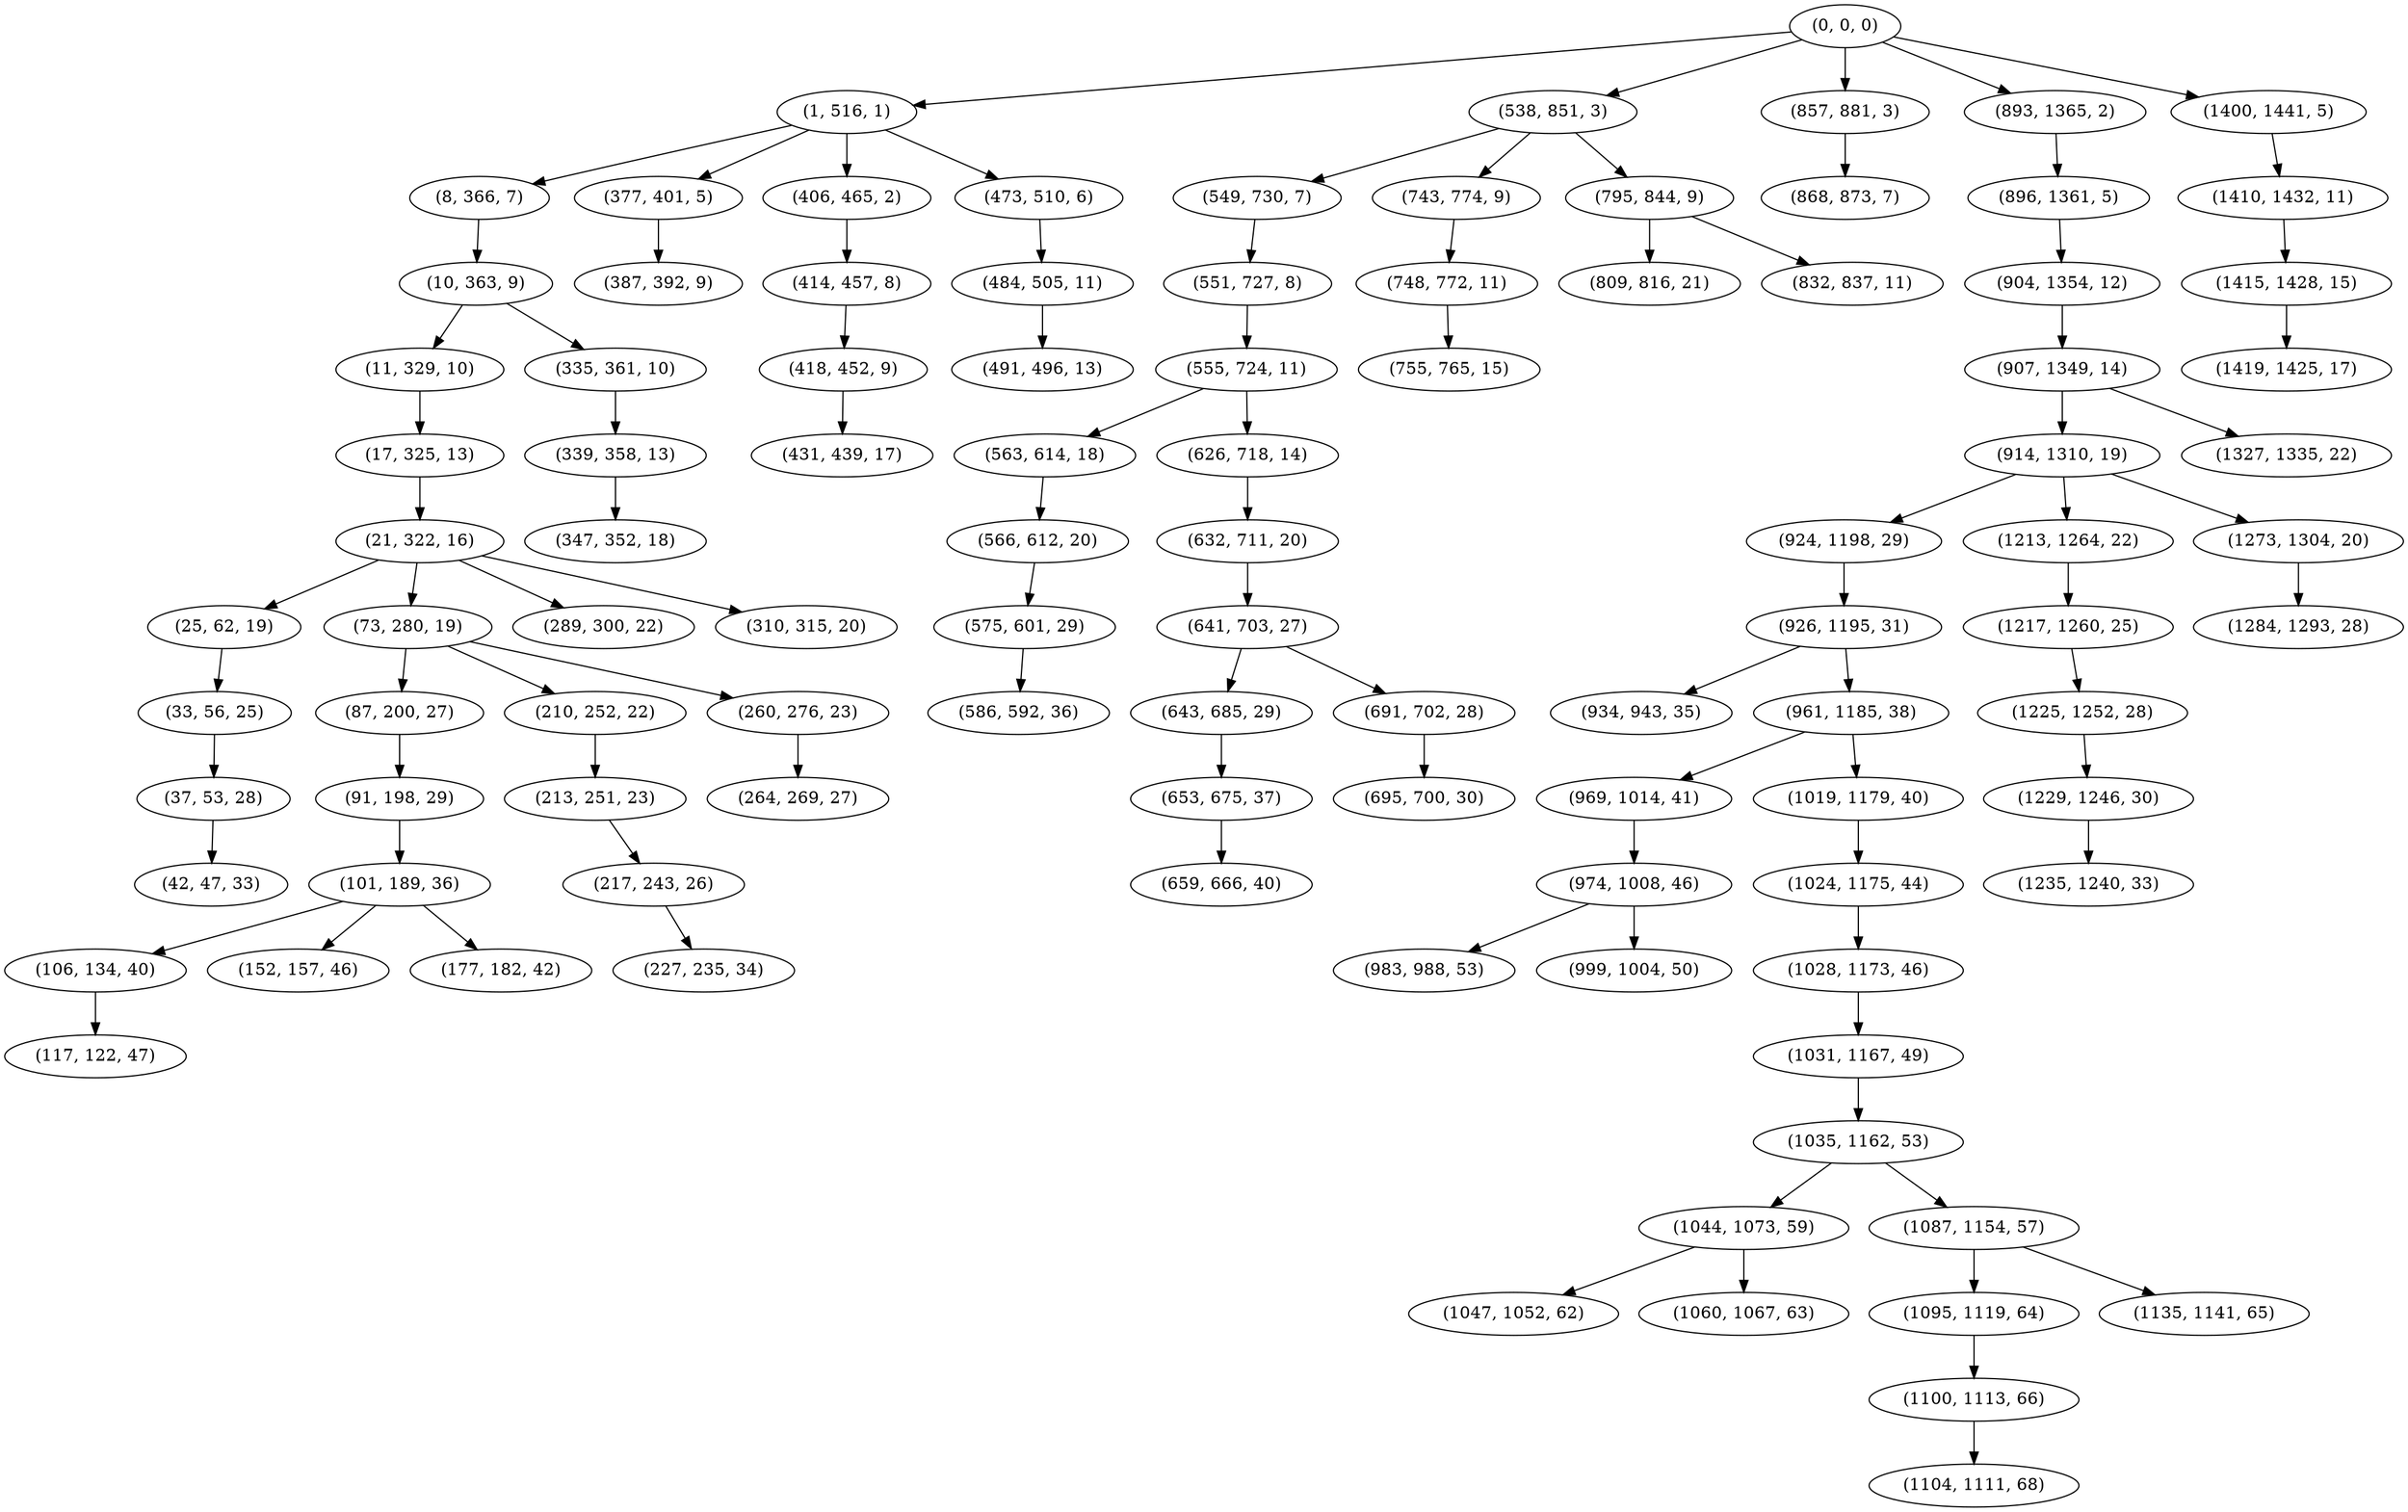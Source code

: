 digraph tree {
    "(0, 0, 0)";
    "(1, 516, 1)";
    "(8, 366, 7)";
    "(10, 363, 9)";
    "(11, 329, 10)";
    "(17, 325, 13)";
    "(21, 322, 16)";
    "(25, 62, 19)";
    "(33, 56, 25)";
    "(37, 53, 28)";
    "(42, 47, 33)";
    "(73, 280, 19)";
    "(87, 200, 27)";
    "(91, 198, 29)";
    "(101, 189, 36)";
    "(106, 134, 40)";
    "(117, 122, 47)";
    "(152, 157, 46)";
    "(177, 182, 42)";
    "(210, 252, 22)";
    "(213, 251, 23)";
    "(217, 243, 26)";
    "(227, 235, 34)";
    "(260, 276, 23)";
    "(264, 269, 27)";
    "(289, 300, 22)";
    "(310, 315, 20)";
    "(335, 361, 10)";
    "(339, 358, 13)";
    "(347, 352, 18)";
    "(377, 401, 5)";
    "(387, 392, 9)";
    "(406, 465, 2)";
    "(414, 457, 8)";
    "(418, 452, 9)";
    "(431, 439, 17)";
    "(473, 510, 6)";
    "(484, 505, 11)";
    "(491, 496, 13)";
    "(538, 851, 3)";
    "(549, 730, 7)";
    "(551, 727, 8)";
    "(555, 724, 11)";
    "(563, 614, 18)";
    "(566, 612, 20)";
    "(575, 601, 29)";
    "(586, 592, 36)";
    "(626, 718, 14)";
    "(632, 711, 20)";
    "(641, 703, 27)";
    "(643, 685, 29)";
    "(653, 675, 37)";
    "(659, 666, 40)";
    "(691, 702, 28)";
    "(695, 700, 30)";
    "(743, 774, 9)";
    "(748, 772, 11)";
    "(755, 765, 15)";
    "(795, 844, 9)";
    "(809, 816, 21)";
    "(832, 837, 11)";
    "(857, 881, 3)";
    "(868, 873, 7)";
    "(893, 1365, 2)";
    "(896, 1361, 5)";
    "(904, 1354, 12)";
    "(907, 1349, 14)";
    "(914, 1310, 19)";
    "(924, 1198, 29)";
    "(926, 1195, 31)";
    "(934, 943, 35)";
    "(961, 1185, 38)";
    "(969, 1014, 41)";
    "(974, 1008, 46)";
    "(983, 988, 53)";
    "(999, 1004, 50)";
    "(1019, 1179, 40)";
    "(1024, 1175, 44)";
    "(1028, 1173, 46)";
    "(1031, 1167, 49)";
    "(1035, 1162, 53)";
    "(1044, 1073, 59)";
    "(1047, 1052, 62)";
    "(1060, 1067, 63)";
    "(1087, 1154, 57)";
    "(1095, 1119, 64)";
    "(1100, 1113, 66)";
    "(1104, 1111, 68)";
    "(1135, 1141, 65)";
    "(1213, 1264, 22)";
    "(1217, 1260, 25)";
    "(1225, 1252, 28)";
    "(1229, 1246, 30)";
    "(1235, 1240, 33)";
    "(1273, 1304, 20)";
    "(1284, 1293, 28)";
    "(1327, 1335, 22)";
    "(1400, 1441, 5)";
    "(1410, 1432, 11)";
    "(1415, 1428, 15)";
    "(1419, 1425, 17)";
    "(0, 0, 0)" -> "(1, 516, 1)";
    "(0, 0, 0)" -> "(538, 851, 3)";
    "(0, 0, 0)" -> "(857, 881, 3)";
    "(0, 0, 0)" -> "(893, 1365, 2)";
    "(0, 0, 0)" -> "(1400, 1441, 5)";
    "(1, 516, 1)" -> "(8, 366, 7)";
    "(1, 516, 1)" -> "(377, 401, 5)";
    "(1, 516, 1)" -> "(406, 465, 2)";
    "(1, 516, 1)" -> "(473, 510, 6)";
    "(8, 366, 7)" -> "(10, 363, 9)";
    "(10, 363, 9)" -> "(11, 329, 10)";
    "(10, 363, 9)" -> "(335, 361, 10)";
    "(11, 329, 10)" -> "(17, 325, 13)";
    "(17, 325, 13)" -> "(21, 322, 16)";
    "(21, 322, 16)" -> "(25, 62, 19)";
    "(21, 322, 16)" -> "(73, 280, 19)";
    "(21, 322, 16)" -> "(289, 300, 22)";
    "(21, 322, 16)" -> "(310, 315, 20)";
    "(25, 62, 19)" -> "(33, 56, 25)";
    "(33, 56, 25)" -> "(37, 53, 28)";
    "(37, 53, 28)" -> "(42, 47, 33)";
    "(73, 280, 19)" -> "(87, 200, 27)";
    "(73, 280, 19)" -> "(210, 252, 22)";
    "(73, 280, 19)" -> "(260, 276, 23)";
    "(87, 200, 27)" -> "(91, 198, 29)";
    "(91, 198, 29)" -> "(101, 189, 36)";
    "(101, 189, 36)" -> "(106, 134, 40)";
    "(101, 189, 36)" -> "(152, 157, 46)";
    "(101, 189, 36)" -> "(177, 182, 42)";
    "(106, 134, 40)" -> "(117, 122, 47)";
    "(210, 252, 22)" -> "(213, 251, 23)";
    "(213, 251, 23)" -> "(217, 243, 26)";
    "(217, 243, 26)" -> "(227, 235, 34)";
    "(260, 276, 23)" -> "(264, 269, 27)";
    "(335, 361, 10)" -> "(339, 358, 13)";
    "(339, 358, 13)" -> "(347, 352, 18)";
    "(377, 401, 5)" -> "(387, 392, 9)";
    "(406, 465, 2)" -> "(414, 457, 8)";
    "(414, 457, 8)" -> "(418, 452, 9)";
    "(418, 452, 9)" -> "(431, 439, 17)";
    "(473, 510, 6)" -> "(484, 505, 11)";
    "(484, 505, 11)" -> "(491, 496, 13)";
    "(538, 851, 3)" -> "(549, 730, 7)";
    "(538, 851, 3)" -> "(743, 774, 9)";
    "(538, 851, 3)" -> "(795, 844, 9)";
    "(549, 730, 7)" -> "(551, 727, 8)";
    "(551, 727, 8)" -> "(555, 724, 11)";
    "(555, 724, 11)" -> "(563, 614, 18)";
    "(555, 724, 11)" -> "(626, 718, 14)";
    "(563, 614, 18)" -> "(566, 612, 20)";
    "(566, 612, 20)" -> "(575, 601, 29)";
    "(575, 601, 29)" -> "(586, 592, 36)";
    "(626, 718, 14)" -> "(632, 711, 20)";
    "(632, 711, 20)" -> "(641, 703, 27)";
    "(641, 703, 27)" -> "(643, 685, 29)";
    "(641, 703, 27)" -> "(691, 702, 28)";
    "(643, 685, 29)" -> "(653, 675, 37)";
    "(653, 675, 37)" -> "(659, 666, 40)";
    "(691, 702, 28)" -> "(695, 700, 30)";
    "(743, 774, 9)" -> "(748, 772, 11)";
    "(748, 772, 11)" -> "(755, 765, 15)";
    "(795, 844, 9)" -> "(809, 816, 21)";
    "(795, 844, 9)" -> "(832, 837, 11)";
    "(857, 881, 3)" -> "(868, 873, 7)";
    "(893, 1365, 2)" -> "(896, 1361, 5)";
    "(896, 1361, 5)" -> "(904, 1354, 12)";
    "(904, 1354, 12)" -> "(907, 1349, 14)";
    "(907, 1349, 14)" -> "(914, 1310, 19)";
    "(907, 1349, 14)" -> "(1327, 1335, 22)";
    "(914, 1310, 19)" -> "(924, 1198, 29)";
    "(914, 1310, 19)" -> "(1213, 1264, 22)";
    "(914, 1310, 19)" -> "(1273, 1304, 20)";
    "(924, 1198, 29)" -> "(926, 1195, 31)";
    "(926, 1195, 31)" -> "(934, 943, 35)";
    "(926, 1195, 31)" -> "(961, 1185, 38)";
    "(961, 1185, 38)" -> "(969, 1014, 41)";
    "(961, 1185, 38)" -> "(1019, 1179, 40)";
    "(969, 1014, 41)" -> "(974, 1008, 46)";
    "(974, 1008, 46)" -> "(983, 988, 53)";
    "(974, 1008, 46)" -> "(999, 1004, 50)";
    "(1019, 1179, 40)" -> "(1024, 1175, 44)";
    "(1024, 1175, 44)" -> "(1028, 1173, 46)";
    "(1028, 1173, 46)" -> "(1031, 1167, 49)";
    "(1031, 1167, 49)" -> "(1035, 1162, 53)";
    "(1035, 1162, 53)" -> "(1044, 1073, 59)";
    "(1035, 1162, 53)" -> "(1087, 1154, 57)";
    "(1044, 1073, 59)" -> "(1047, 1052, 62)";
    "(1044, 1073, 59)" -> "(1060, 1067, 63)";
    "(1087, 1154, 57)" -> "(1095, 1119, 64)";
    "(1087, 1154, 57)" -> "(1135, 1141, 65)";
    "(1095, 1119, 64)" -> "(1100, 1113, 66)";
    "(1100, 1113, 66)" -> "(1104, 1111, 68)";
    "(1213, 1264, 22)" -> "(1217, 1260, 25)";
    "(1217, 1260, 25)" -> "(1225, 1252, 28)";
    "(1225, 1252, 28)" -> "(1229, 1246, 30)";
    "(1229, 1246, 30)" -> "(1235, 1240, 33)";
    "(1273, 1304, 20)" -> "(1284, 1293, 28)";
    "(1400, 1441, 5)" -> "(1410, 1432, 11)";
    "(1410, 1432, 11)" -> "(1415, 1428, 15)";
    "(1415, 1428, 15)" -> "(1419, 1425, 17)";
}
